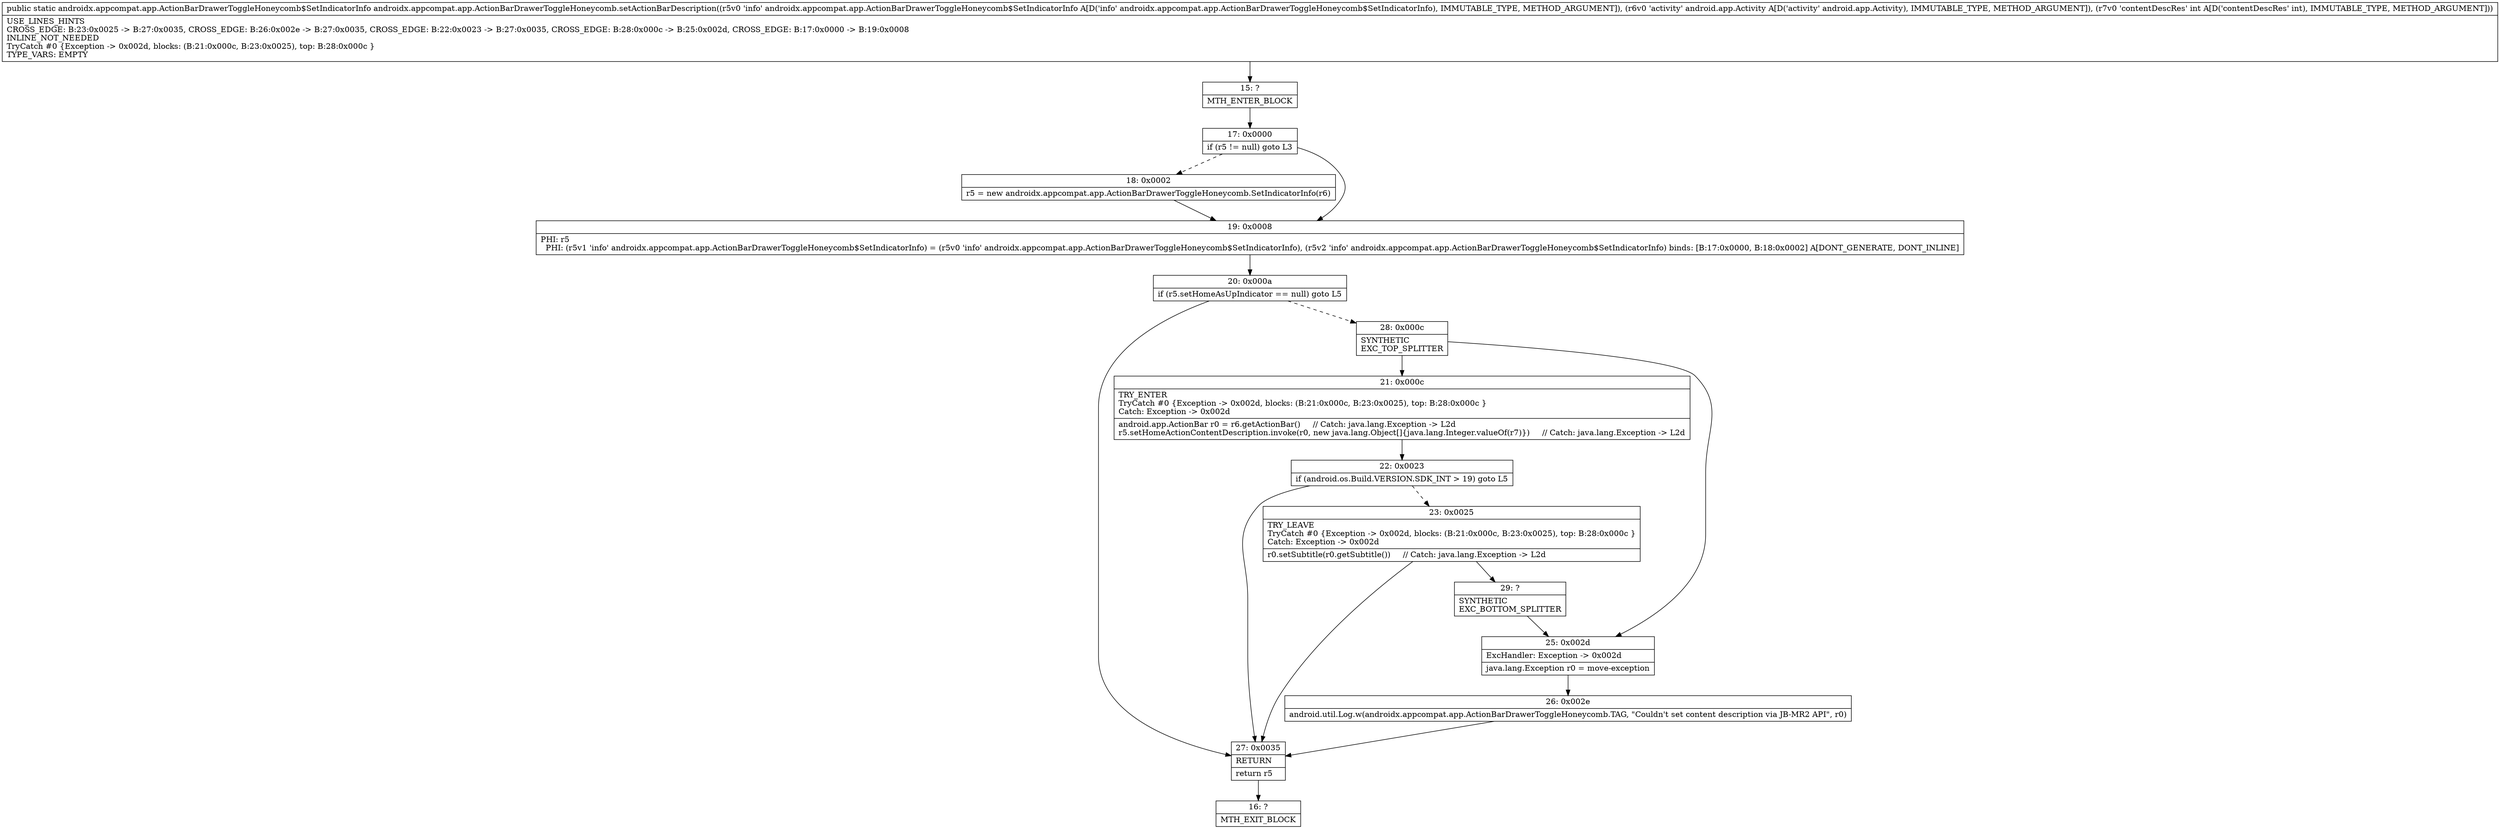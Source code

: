 digraph "CFG forandroidx.appcompat.app.ActionBarDrawerToggleHoneycomb.setActionBarDescription(Landroidx\/appcompat\/app\/ActionBarDrawerToggleHoneycomb$SetIndicatorInfo;Landroid\/app\/Activity;I)Landroidx\/appcompat\/app\/ActionBarDrawerToggleHoneycomb$SetIndicatorInfo;" {
Node_15 [shape=record,label="{15\:\ ?|MTH_ENTER_BLOCK\l}"];
Node_17 [shape=record,label="{17\:\ 0x0000|if (r5 != null) goto L3\l}"];
Node_18 [shape=record,label="{18\:\ 0x0002|r5 = new androidx.appcompat.app.ActionBarDrawerToggleHoneycomb.SetIndicatorInfo(r6)\l}"];
Node_19 [shape=record,label="{19\:\ 0x0008|PHI: r5 \l  PHI: (r5v1 'info' androidx.appcompat.app.ActionBarDrawerToggleHoneycomb$SetIndicatorInfo) = (r5v0 'info' androidx.appcompat.app.ActionBarDrawerToggleHoneycomb$SetIndicatorInfo), (r5v2 'info' androidx.appcompat.app.ActionBarDrawerToggleHoneycomb$SetIndicatorInfo) binds: [B:17:0x0000, B:18:0x0002] A[DONT_GENERATE, DONT_INLINE]\l}"];
Node_20 [shape=record,label="{20\:\ 0x000a|if (r5.setHomeAsUpIndicator == null) goto L5\l}"];
Node_27 [shape=record,label="{27\:\ 0x0035|RETURN\l|return r5\l}"];
Node_16 [shape=record,label="{16\:\ ?|MTH_EXIT_BLOCK\l}"];
Node_28 [shape=record,label="{28\:\ 0x000c|SYNTHETIC\lEXC_TOP_SPLITTER\l}"];
Node_21 [shape=record,label="{21\:\ 0x000c|TRY_ENTER\lTryCatch #0 \{Exception \-\> 0x002d, blocks: (B:21:0x000c, B:23:0x0025), top: B:28:0x000c \}\lCatch: Exception \-\> 0x002d\l|android.app.ActionBar r0 = r6.getActionBar()     \/\/ Catch: java.lang.Exception \-\> L2d\lr5.setHomeActionContentDescription.invoke(r0, new java.lang.Object[]\{java.lang.Integer.valueOf(r7)\})     \/\/ Catch: java.lang.Exception \-\> L2d\l}"];
Node_22 [shape=record,label="{22\:\ 0x0023|if (android.os.Build.VERSION.SDK_INT \> 19) goto L5\l}"];
Node_23 [shape=record,label="{23\:\ 0x0025|TRY_LEAVE\lTryCatch #0 \{Exception \-\> 0x002d, blocks: (B:21:0x000c, B:23:0x0025), top: B:28:0x000c \}\lCatch: Exception \-\> 0x002d\l|r0.setSubtitle(r0.getSubtitle())     \/\/ Catch: java.lang.Exception \-\> L2d\l}"];
Node_29 [shape=record,label="{29\:\ ?|SYNTHETIC\lEXC_BOTTOM_SPLITTER\l}"];
Node_25 [shape=record,label="{25\:\ 0x002d|ExcHandler: Exception \-\> 0x002d\l|java.lang.Exception r0 = move\-exception\l}"];
Node_26 [shape=record,label="{26\:\ 0x002e|android.util.Log.w(androidx.appcompat.app.ActionBarDrawerToggleHoneycomb.TAG, \"Couldn't set content description via JB\-MR2 API\", r0)\l}"];
MethodNode[shape=record,label="{public static androidx.appcompat.app.ActionBarDrawerToggleHoneycomb$SetIndicatorInfo androidx.appcompat.app.ActionBarDrawerToggleHoneycomb.setActionBarDescription((r5v0 'info' androidx.appcompat.app.ActionBarDrawerToggleHoneycomb$SetIndicatorInfo A[D('info' androidx.appcompat.app.ActionBarDrawerToggleHoneycomb$SetIndicatorInfo), IMMUTABLE_TYPE, METHOD_ARGUMENT]), (r6v0 'activity' android.app.Activity A[D('activity' android.app.Activity), IMMUTABLE_TYPE, METHOD_ARGUMENT]), (r7v0 'contentDescRes' int A[D('contentDescRes' int), IMMUTABLE_TYPE, METHOD_ARGUMENT]))  | USE_LINES_HINTS\lCROSS_EDGE: B:23:0x0025 \-\> B:27:0x0035, CROSS_EDGE: B:26:0x002e \-\> B:27:0x0035, CROSS_EDGE: B:22:0x0023 \-\> B:27:0x0035, CROSS_EDGE: B:28:0x000c \-\> B:25:0x002d, CROSS_EDGE: B:17:0x0000 \-\> B:19:0x0008\lINLINE_NOT_NEEDED\lTryCatch #0 \{Exception \-\> 0x002d, blocks: (B:21:0x000c, B:23:0x0025), top: B:28:0x000c \}\lTYPE_VARS: EMPTY\l}"];
MethodNode -> Node_15;Node_15 -> Node_17;
Node_17 -> Node_18[style=dashed];
Node_17 -> Node_19;
Node_18 -> Node_19;
Node_19 -> Node_20;
Node_20 -> Node_27;
Node_20 -> Node_28[style=dashed];
Node_27 -> Node_16;
Node_28 -> Node_21;
Node_28 -> Node_25;
Node_21 -> Node_22;
Node_22 -> Node_23[style=dashed];
Node_22 -> Node_27;
Node_23 -> Node_27;
Node_23 -> Node_29;
Node_29 -> Node_25;
Node_25 -> Node_26;
Node_26 -> Node_27;
}

